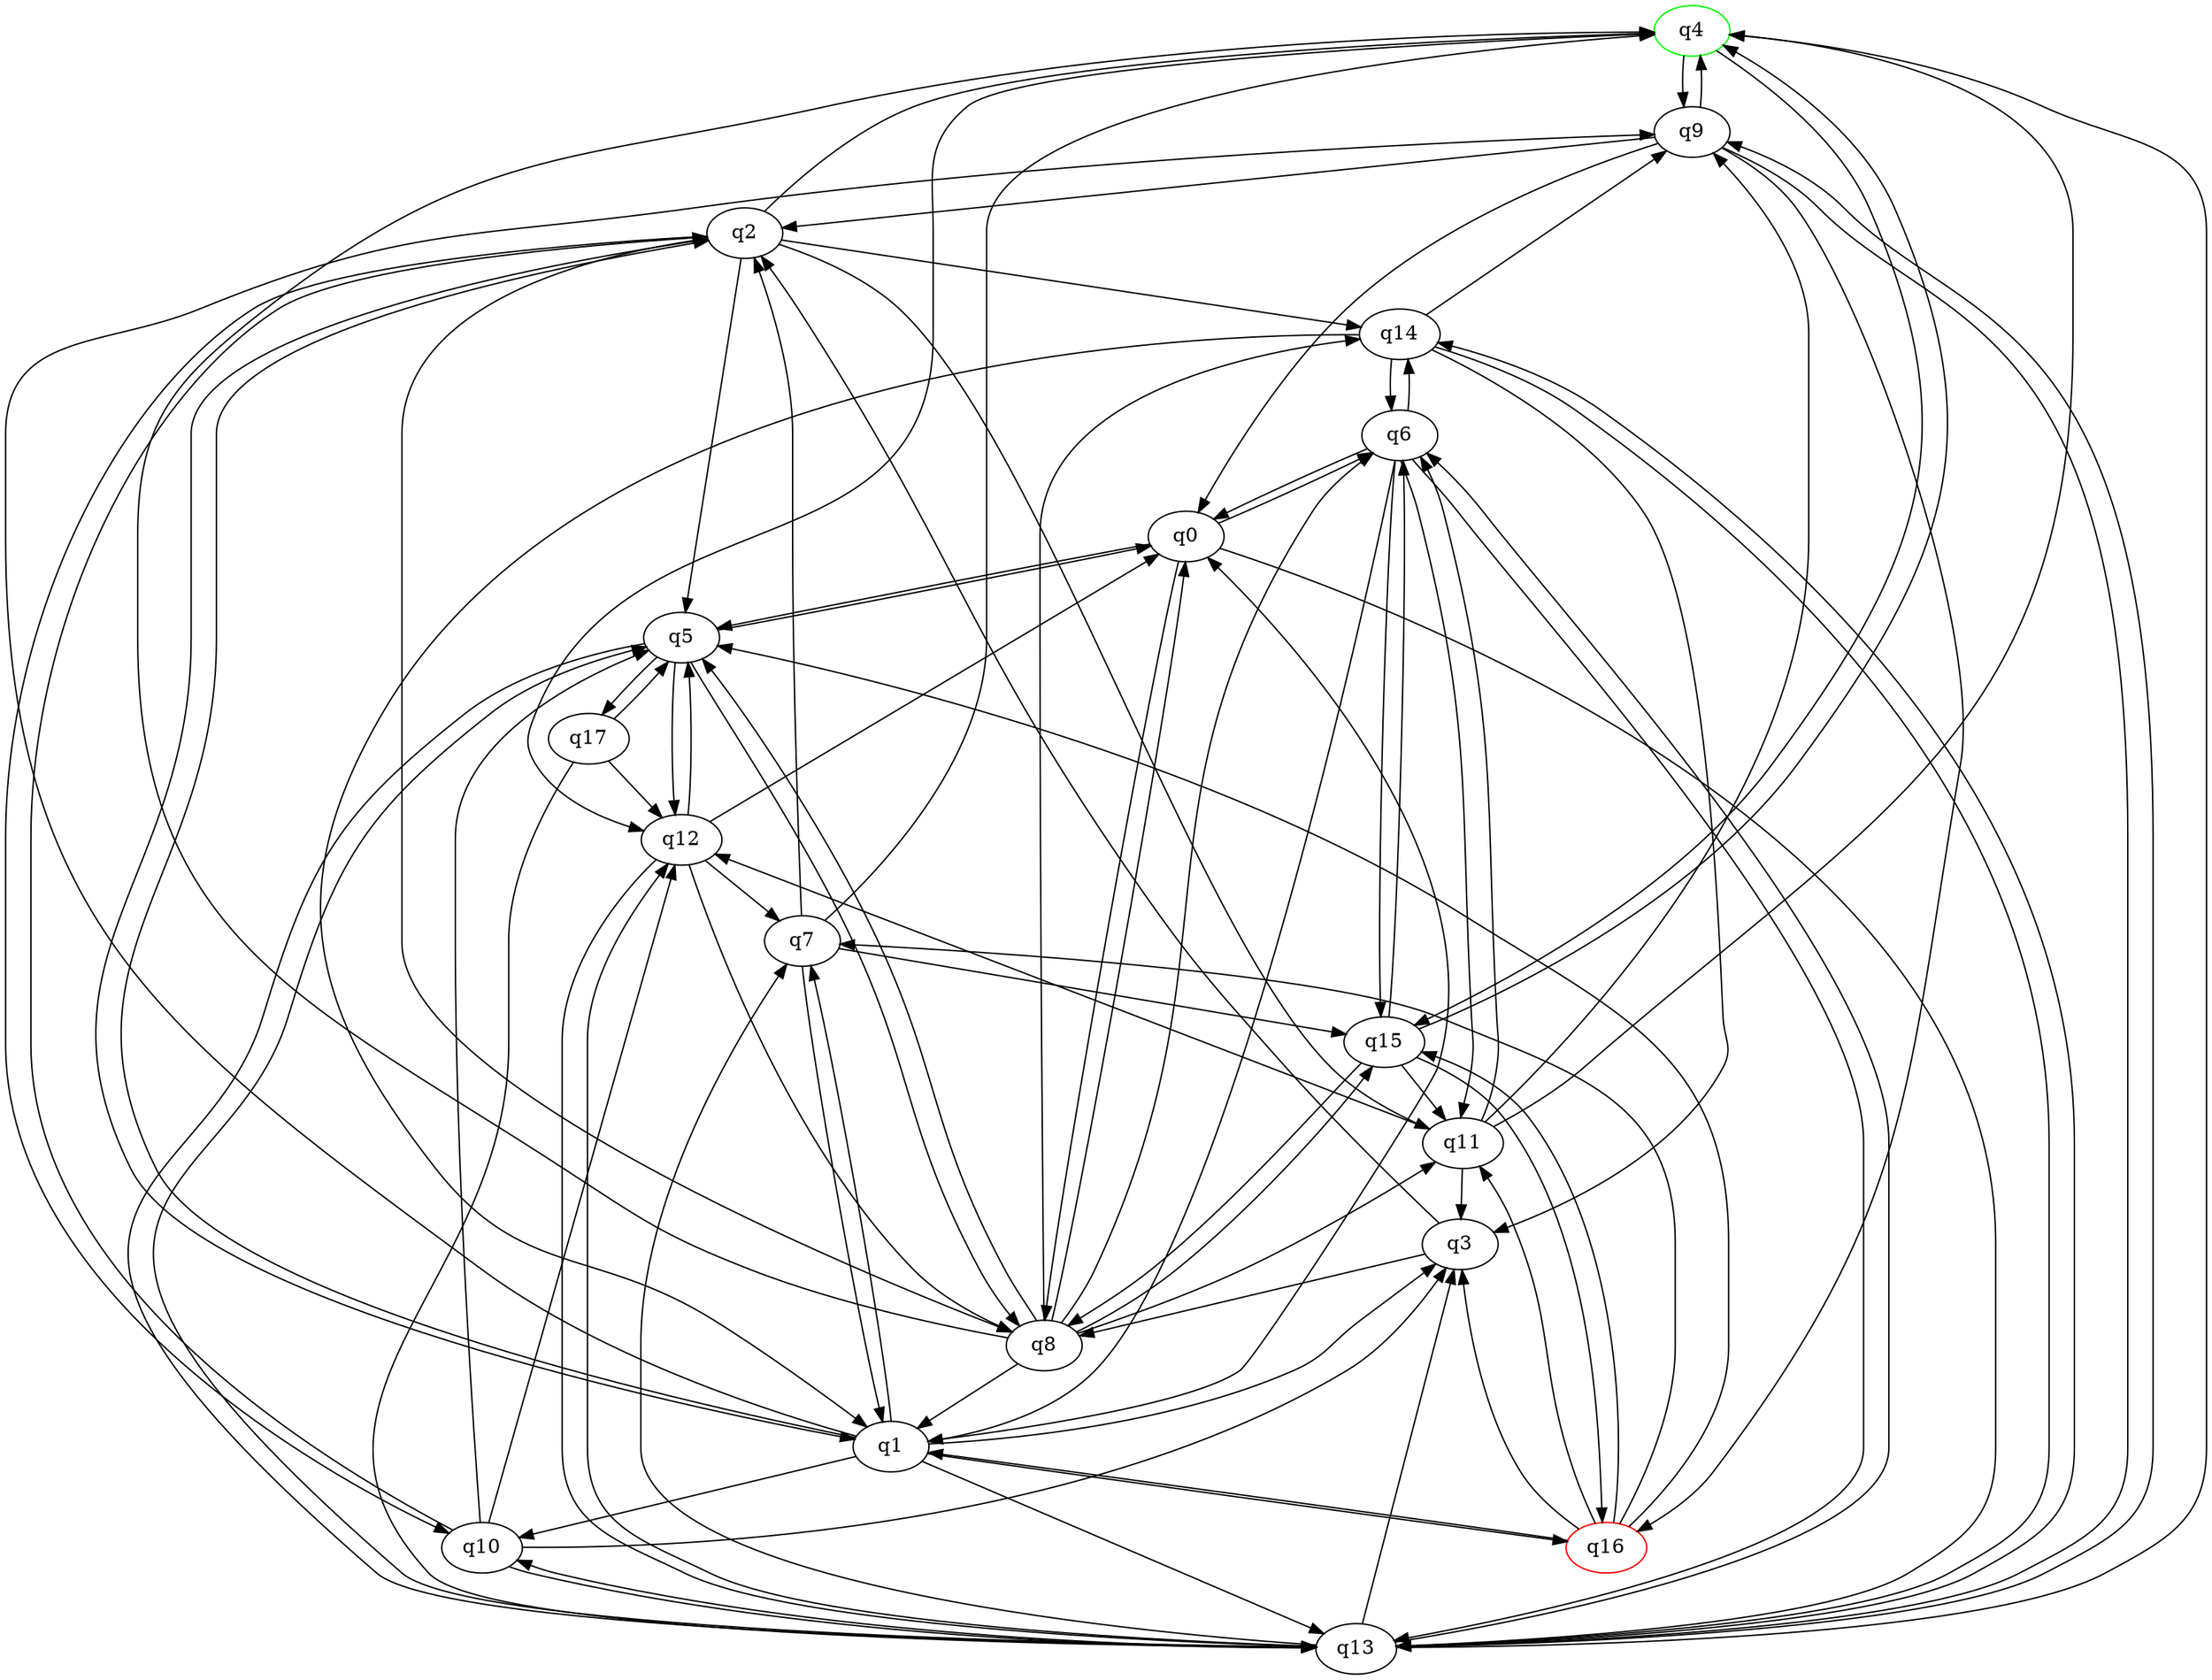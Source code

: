 digraph A{
q4 [initial=1,color=green];
q16 [final=1,color=red];
q0 -> q5;
q0 -> q6;
q0 -> q8;
q0 -> q13;
q1 -> q0;
q1 -> q2;
q1 -> q3;
q1 -> q7;
q1 -> q9;
q1 -> q10;
q1 -> q13;
q1 -> q16;
q2 -> q1;
q2 -> q4;
q2 -> q5;
q2 -> q8;
q2 -> q10;
q2 -> q11;
q2 -> q14;
q3 -> q2;
q3 -> q8;
q4 -> q9;
q4 -> q12;
q4 -> q15;
q5 -> q0;
q5 -> q8;
q5 -> q12;
q5 -> q13;
q5 -> q17;
q6 -> q0;
q6 -> q1;
q6 -> q11;
q6 -> q13;
q6 -> q14;
q6 -> q15;
q7 -> q1;
q7 -> q2;
q7 -> q4;
q7 -> q15;
q8 -> q0;
q8 -> q1;
q8 -> q4;
q8 -> q5;
q8 -> q6;
q8 -> q11;
q8 -> q14;
q8 -> q15;
q9 -> q0;
q9 -> q2;
q9 -> q4;
q9 -> q13;
q9 -> q16;
q10 -> q2;
q10 -> q3;
q10 -> q5;
q10 -> q12;
q10 -> q13;
q11 -> q3;
q11 -> q4;
q11 -> q6;
q11 -> q9;
q11 -> q12;
q12 -> q0;
q12 -> q5;
q12 -> q7;
q12 -> q8;
q12 -> q13;
q13 -> q3;
q13 -> q4;
q13 -> q5;
q13 -> q6;
q13 -> q7;
q13 -> q9;
q13 -> q10;
q13 -> q12;
q13 -> q14;
q14 -> q1;
q14 -> q3;
q14 -> q6;
q14 -> q9;
q14 -> q13;
q15 -> q4;
q15 -> q6;
q15 -> q8;
q15 -> q11;
q15 -> q16;
q16 -> q1;
q16 -> q3;
q16 -> q5;
q16 -> q7;
q16 -> q11;
q16 -> q15;
q17 -> q5;
q17 -> q12;
q17 -> q13;
}